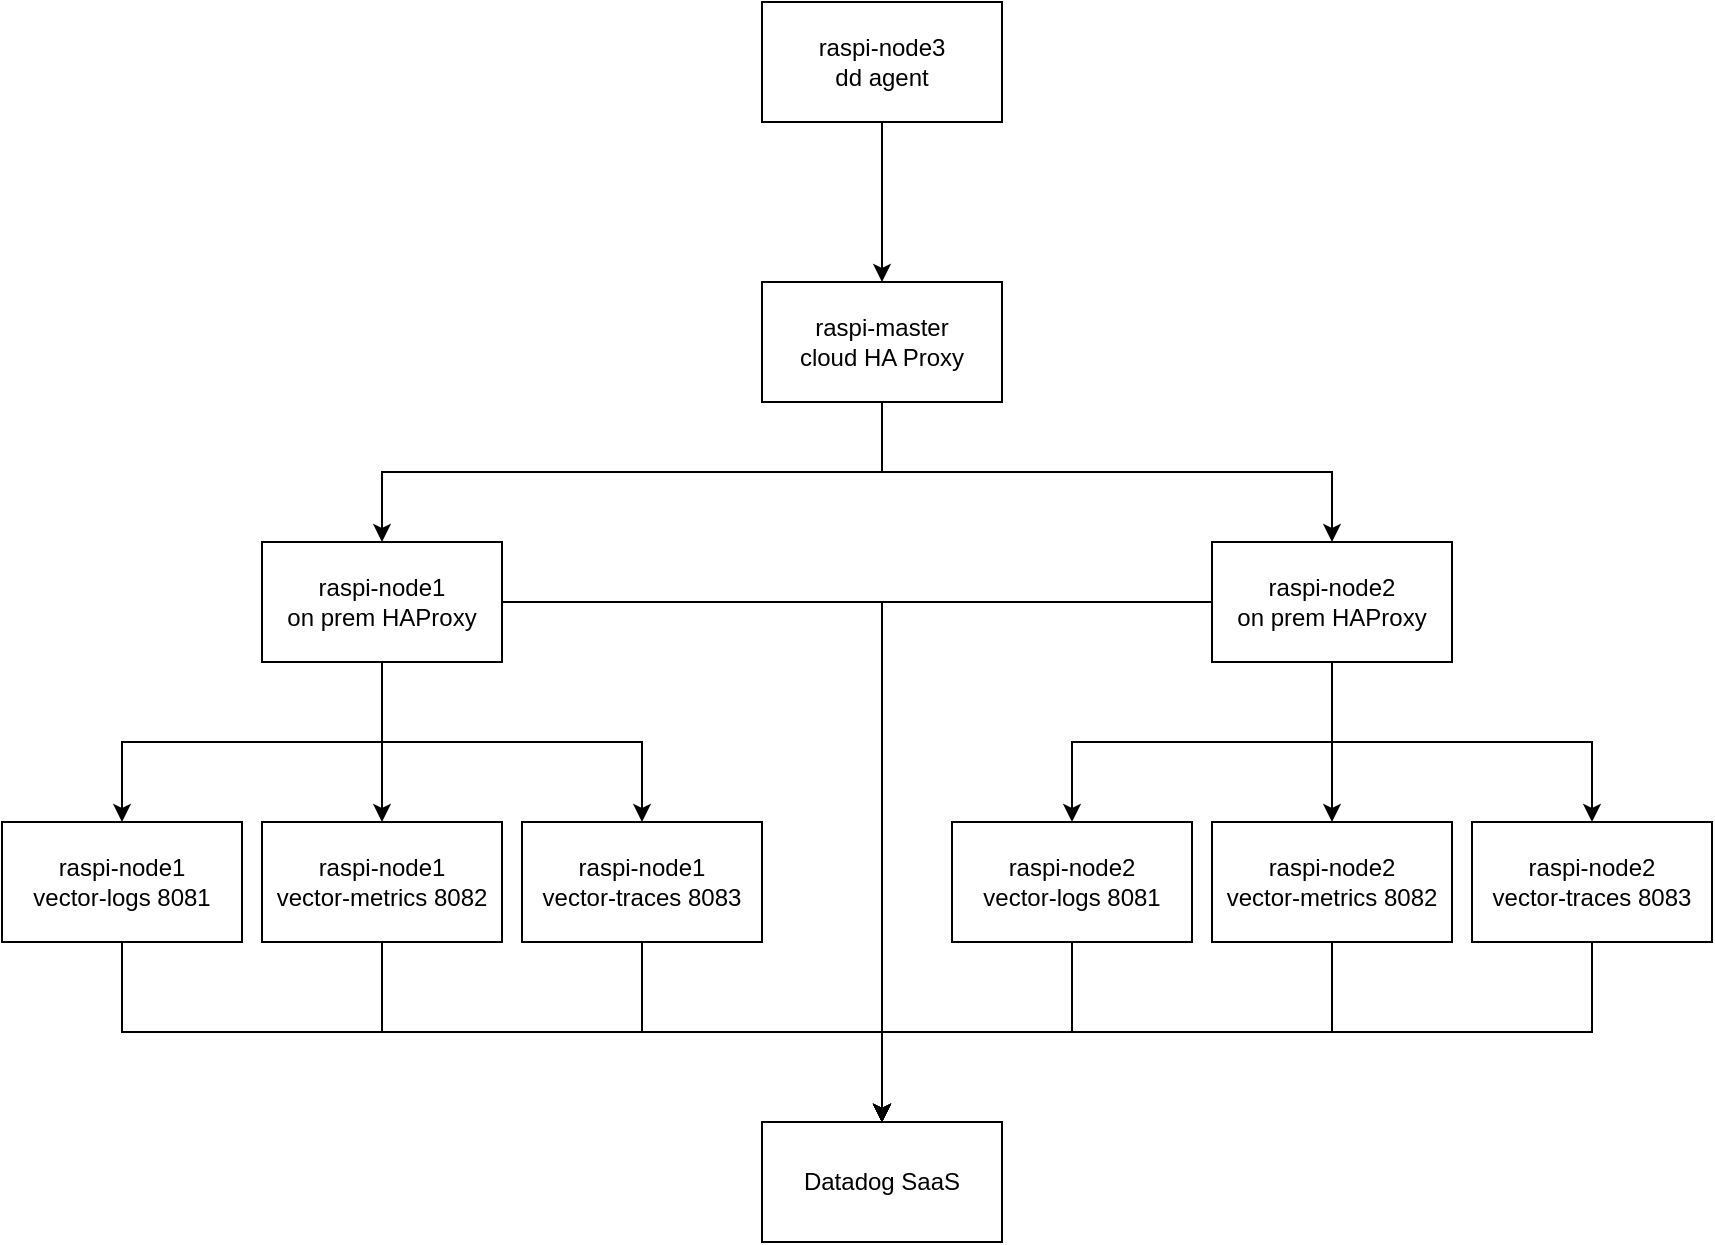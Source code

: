 <mxfile version="21.2.9" type="github">
  <diagram name="Page-1" id="IQd6-8zLecMnYZZPZ7Uw">
    <mxGraphModel dx="1876" dy="593" grid="1" gridSize="10" guides="1" tooltips="1" connect="1" arrows="1" fold="1" page="1" pageScale="1" pageWidth="850" pageHeight="1100" math="0" shadow="0">
      <root>
        <mxCell id="0" />
        <mxCell id="1" parent="0" />
        <mxCell id="_ROjLBNsiD0XPwdi3AN4-3" value="" style="edgeStyle=orthogonalEdgeStyle;rounded=0;orthogonalLoop=1;jettySize=auto;html=1;" edge="1" parent="1" source="_ROjLBNsiD0XPwdi3AN4-1" target="_ROjLBNsiD0XPwdi3AN4-2">
          <mxGeometry relative="1" as="geometry" />
        </mxCell>
        <mxCell id="_ROjLBNsiD0XPwdi3AN4-1" value="raspi-node3&lt;br&gt;dd agent" style="rounded=0;whiteSpace=wrap;html=1;" vertex="1" parent="1">
          <mxGeometry x="365" y="50" width="120" height="60" as="geometry" />
        </mxCell>
        <mxCell id="_ROjLBNsiD0XPwdi3AN4-22" style="edgeStyle=orthogonalEdgeStyle;rounded=0;orthogonalLoop=1;jettySize=auto;html=1;exitX=0.5;exitY=1;exitDx=0;exitDy=0;entryX=0.5;entryY=0;entryDx=0;entryDy=0;" edge="1" parent="1" source="_ROjLBNsiD0XPwdi3AN4-2" target="_ROjLBNsiD0XPwdi3AN4-17">
          <mxGeometry relative="1" as="geometry" />
        </mxCell>
        <mxCell id="_ROjLBNsiD0XPwdi3AN4-34" style="edgeStyle=orthogonalEdgeStyle;rounded=0;orthogonalLoop=1;jettySize=auto;html=1;exitX=0.5;exitY=1;exitDx=0;exitDy=0;" edge="1" parent="1" source="_ROjLBNsiD0XPwdi3AN4-2" target="_ROjLBNsiD0XPwdi3AN4-4">
          <mxGeometry relative="1" as="geometry" />
        </mxCell>
        <mxCell id="_ROjLBNsiD0XPwdi3AN4-2" value="raspi-master&lt;br&gt;cloud HA Proxy" style="rounded=0;whiteSpace=wrap;html=1;" vertex="1" parent="1">
          <mxGeometry x="365" y="190" width="120" height="60" as="geometry" />
        </mxCell>
        <mxCell id="_ROjLBNsiD0XPwdi3AN4-9" value="" style="edgeStyle=orthogonalEdgeStyle;rounded=0;orthogonalLoop=1;jettySize=auto;html=1;" edge="1" parent="1" source="_ROjLBNsiD0XPwdi3AN4-4" target="_ROjLBNsiD0XPwdi3AN4-8">
          <mxGeometry relative="1" as="geometry" />
        </mxCell>
        <mxCell id="_ROjLBNsiD0XPwdi3AN4-12" style="edgeStyle=orthogonalEdgeStyle;rounded=0;orthogonalLoop=1;jettySize=auto;html=1;exitX=0.5;exitY=1;exitDx=0;exitDy=0;entryX=0.5;entryY=0;entryDx=0;entryDy=0;" edge="1" parent="1" source="_ROjLBNsiD0XPwdi3AN4-4" target="_ROjLBNsiD0XPwdi3AN4-10">
          <mxGeometry relative="1" as="geometry" />
        </mxCell>
        <mxCell id="_ROjLBNsiD0XPwdi3AN4-13" style="edgeStyle=orthogonalEdgeStyle;rounded=0;orthogonalLoop=1;jettySize=auto;html=1;exitX=0.5;exitY=1;exitDx=0;exitDy=0;entryX=0.5;entryY=0;entryDx=0;entryDy=0;" edge="1" parent="1" source="_ROjLBNsiD0XPwdi3AN4-4" target="_ROjLBNsiD0XPwdi3AN4-11">
          <mxGeometry relative="1" as="geometry" />
        </mxCell>
        <mxCell id="_ROjLBNsiD0XPwdi3AN4-33" style="edgeStyle=orthogonalEdgeStyle;rounded=0;orthogonalLoop=1;jettySize=auto;html=1;exitX=1;exitY=0.5;exitDx=0;exitDy=0;entryX=0.5;entryY=0;entryDx=0;entryDy=0;" edge="1" parent="1" source="_ROjLBNsiD0XPwdi3AN4-4" target="_ROjLBNsiD0XPwdi3AN4-23">
          <mxGeometry relative="1" as="geometry" />
        </mxCell>
        <mxCell id="_ROjLBNsiD0XPwdi3AN4-4" value="raspi-node1&lt;br&gt;on prem HAProxy" style="whiteSpace=wrap;html=1;rounded=0;" vertex="1" parent="1">
          <mxGeometry x="115" y="320" width="120" height="60" as="geometry" />
        </mxCell>
        <mxCell id="_ROjLBNsiD0XPwdi3AN4-26" style="edgeStyle=orthogonalEdgeStyle;rounded=0;orthogonalLoop=1;jettySize=auto;html=1;exitX=0.5;exitY=1;exitDx=0;exitDy=0;entryX=0.5;entryY=0;entryDx=0;entryDy=0;" edge="1" parent="1" source="_ROjLBNsiD0XPwdi3AN4-8" target="_ROjLBNsiD0XPwdi3AN4-23">
          <mxGeometry relative="1" as="geometry" />
        </mxCell>
        <mxCell id="_ROjLBNsiD0XPwdi3AN4-8" value="raspi-node1&lt;br&gt;vector-metrics 8082" style="whiteSpace=wrap;html=1;rounded=0;" vertex="1" parent="1">
          <mxGeometry x="115" y="460" width="120" height="60" as="geometry" />
        </mxCell>
        <mxCell id="_ROjLBNsiD0XPwdi3AN4-24" style="edgeStyle=orthogonalEdgeStyle;rounded=0;orthogonalLoop=1;jettySize=auto;html=1;exitX=0.5;exitY=1;exitDx=0;exitDy=0;entryX=0.5;entryY=0;entryDx=0;entryDy=0;" edge="1" parent="1" source="_ROjLBNsiD0XPwdi3AN4-10" target="_ROjLBNsiD0XPwdi3AN4-23">
          <mxGeometry relative="1" as="geometry" />
        </mxCell>
        <mxCell id="_ROjLBNsiD0XPwdi3AN4-10" value="raspi-node1&lt;br&gt;vector-logs 8081" style="whiteSpace=wrap;html=1;rounded=0;" vertex="1" parent="1">
          <mxGeometry x="-15" y="460" width="120" height="60" as="geometry" />
        </mxCell>
        <mxCell id="_ROjLBNsiD0XPwdi3AN4-27" style="edgeStyle=orthogonalEdgeStyle;rounded=0;orthogonalLoop=1;jettySize=auto;html=1;exitX=0.5;exitY=1;exitDx=0;exitDy=0;entryX=0.5;entryY=0;entryDx=0;entryDy=0;" edge="1" parent="1" source="_ROjLBNsiD0XPwdi3AN4-11" target="_ROjLBNsiD0XPwdi3AN4-23">
          <mxGeometry relative="1" as="geometry" />
        </mxCell>
        <mxCell id="_ROjLBNsiD0XPwdi3AN4-11" value="raspi-node1&lt;br&gt;vector-traces 8083" style="whiteSpace=wrap;html=1;rounded=0;" vertex="1" parent="1">
          <mxGeometry x="245" y="460" width="120" height="60" as="geometry" />
        </mxCell>
        <mxCell id="_ROjLBNsiD0XPwdi3AN4-14" value="" style="edgeStyle=orthogonalEdgeStyle;rounded=0;orthogonalLoop=1;jettySize=auto;html=1;" edge="1" parent="1" source="_ROjLBNsiD0XPwdi3AN4-17" target="_ROjLBNsiD0XPwdi3AN4-18">
          <mxGeometry relative="1" as="geometry" />
        </mxCell>
        <mxCell id="_ROjLBNsiD0XPwdi3AN4-15" style="edgeStyle=orthogonalEdgeStyle;rounded=0;orthogonalLoop=1;jettySize=auto;html=1;exitX=0.5;exitY=1;exitDx=0;exitDy=0;entryX=0.5;entryY=0;entryDx=0;entryDy=0;" edge="1" parent="1" source="_ROjLBNsiD0XPwdi3AN4-17" target="_ROjLBNsiD0XPwdi3AN4-19">
          <mxGeometry relative="1" as="geometry" />
        </mxCell>
        <mxCell id="_ROjLBNsiD0XPwdi3AN4-16" style="edgeStyle=orthogonalEdgeStyle;rounded=0;orthogonalLoop=1;jettySize=auto;html=1;exitX=0.5;exitY=1;exitDx=0;exitDy=0;entryX=0.5;entryY=0;entryDx=0;entryDy=0;" edge="1" parent="1" source="_ROjLBNsiD0XPwdi3AN4-17" target="_ROjLBNsiD0XPwdi3AN4-20">
          <mxGeometry relative="1" as="geometry" />
        </mxCell>
        <mxCell id="_ROjLBNsiD0XPwdi3AN4-31" style="edgeStyle=orthogonalEdgeStyle;rounded=0;orthogonalLoop=1;jettySize=auto;html=1;exitX=0;exitY=0.5;exitDx=0;exitDy=0;entryX=0.5;entryY=0;entryDx=0;entryDy=0;" edge="1" parent="1" source="_ROjLBNsiD0XPwdi3AN4-17" target="_ROjLBNsiD0XPwdi3AN4-23">
          <mxGeometry relative="1" as="geometry" />
        </mxCell>
        <mxCell id="_ROjLBNsiD0XPwdi3AN4-17" value="raspi-node2&lt;br&gt;on prem HAProxy" style="whiteSpace=wrap;html=1;rounded=0;" vertex="1" parent="1">
          <mxGeometry x="590" y="320" width="120" height="60" as="geometry" />
        </mxCell>
        <mxCell id="_ROjLBNsiD0XPwdi3AN4-29" style="edgeStyle=orthogonalEdgeStyle;rounded=0;orthogonalLoop=1;jettySize=auto;html=1;exitX=0.5;exitY=1;exitDx=0;exitDy=0;entryX=0.5;entryY=0;entryDx=0;entryDy=0;" edge="1" parent="1" source="_ROjLBNsiD0XPwdi3AN4-18" target="_ROjLBNsiD0XPwdi3AN4-23">
          <mxGeometry relative="1" as="geometry" />
        </mxCell>
        <mxCell id="_ROjLBNsiD0XPwdi3AN4-18" value="raspi-node2&lt;br&gt;vector-metrics 8082" style="whiteSpace=wrap;html=1;rounded=0;" vertex="1" parent="1">
          <mxGeometry x="590" y="460" width="120" height="60" as="geometry" />
        </mxCell>
        <mxCell id="_ROjLBNsiD0XPwdi3AN4-28" style="edgeStyle=orthogonalEdgeStyle;rounded=0;orthogonalLoop=1;jettySize=auto;html=1;exitX=0.5;exitY=1;exitDx=0;exitDy=0;entryX=0.5;entryY=0;entryDx=0;entryDy=0;" edge="1" parent="1" source="_ROjLBNsiD0XPwdi3AN4-19" target="_ROjLBNsiD0XPwdi3AN4-23">
          <mxGeometry relative="1" as="geometry" />
        </mxCell>
        <mxCell id="_ROjLBNsiD0XPwdi3AN4-19" value="raspi-node2&lt;br&gt;vector-logs 8081" style="whiteSpace=wrap;html=1;rounded=0;" vertex="1" parent="1">
          <mxGeometry x="460" y="460" width="120" height="60" as="geometry" />
        </mxCell>
        <mxCell id="_ROjLBNsiD0XPwdi3AN4-30" style="edgeStyle=orthogonalEdgeStyle;rounded=0;orthogonalLoop=1;jettySize=auto;html=1;exitX=0.5;exitY=1;exitDx=0;exitDy=0;entryX=0.5;entryY=0;entryDx=0;entryDy=0;" edge="1" parent="1" source="_ROjLBNsiD0XPwdi3AN4-20" target="_ROjLBNsiD0XPwdi3AN4-23">
          <mxGeometry relative="1" as="geometry" />
        </mxCell>
        <mxCell id="_ROjLBNsiD0XPwdi3AN4-20" value="raspi-node2&lt;br&gt;vector-traces 8083" style="whiteSpace=wrap;html=1;rounded=0;" vertex="1" parent="1">
          <mxGeometry x="720" y="460" width="120" height="60" as="geometry" />
        </mxCell>
        <mxCell id="_ROjLBNsiD0XPwdi3AN4-23" value="Datadog SaaS" style="whiteSpace=wrap;html=1;rounded=0;" vertex="1" parent="1">
          <mxGeometry x="365" y="610" width="120" height="60" as="geometry" />
        </mxCell>
      </root>
    </mxGraphModel>
  </diagram>
</mxfile>
